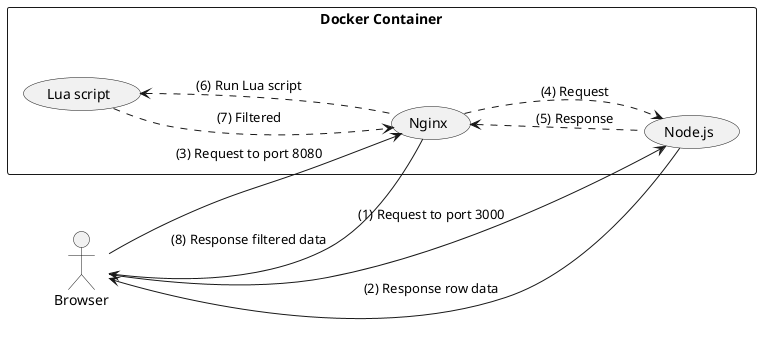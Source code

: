 @startuml overall

left to right direction
skinparam packageStyle rectangle
actor Browser
rectangle "Docker Container" {
  (Lua script) <.. (Nginx) : (6) Run Lua script
  (Lua script) .> (Nginx) : (7) Filtered
  Browser <-- (Nginx) : (8) Response filtered data
  Browser -> (Node.js) : (1) Request to port 3000
  Browser <- (Node.js) : (2) Response row data
  Browser -> (Nginx) : (3) Request to port 8080
  (Nginx) ..> (Node.js) : (4) Request
  (Nginx) <. (Node.js) : (5) Response
}

@enduml
